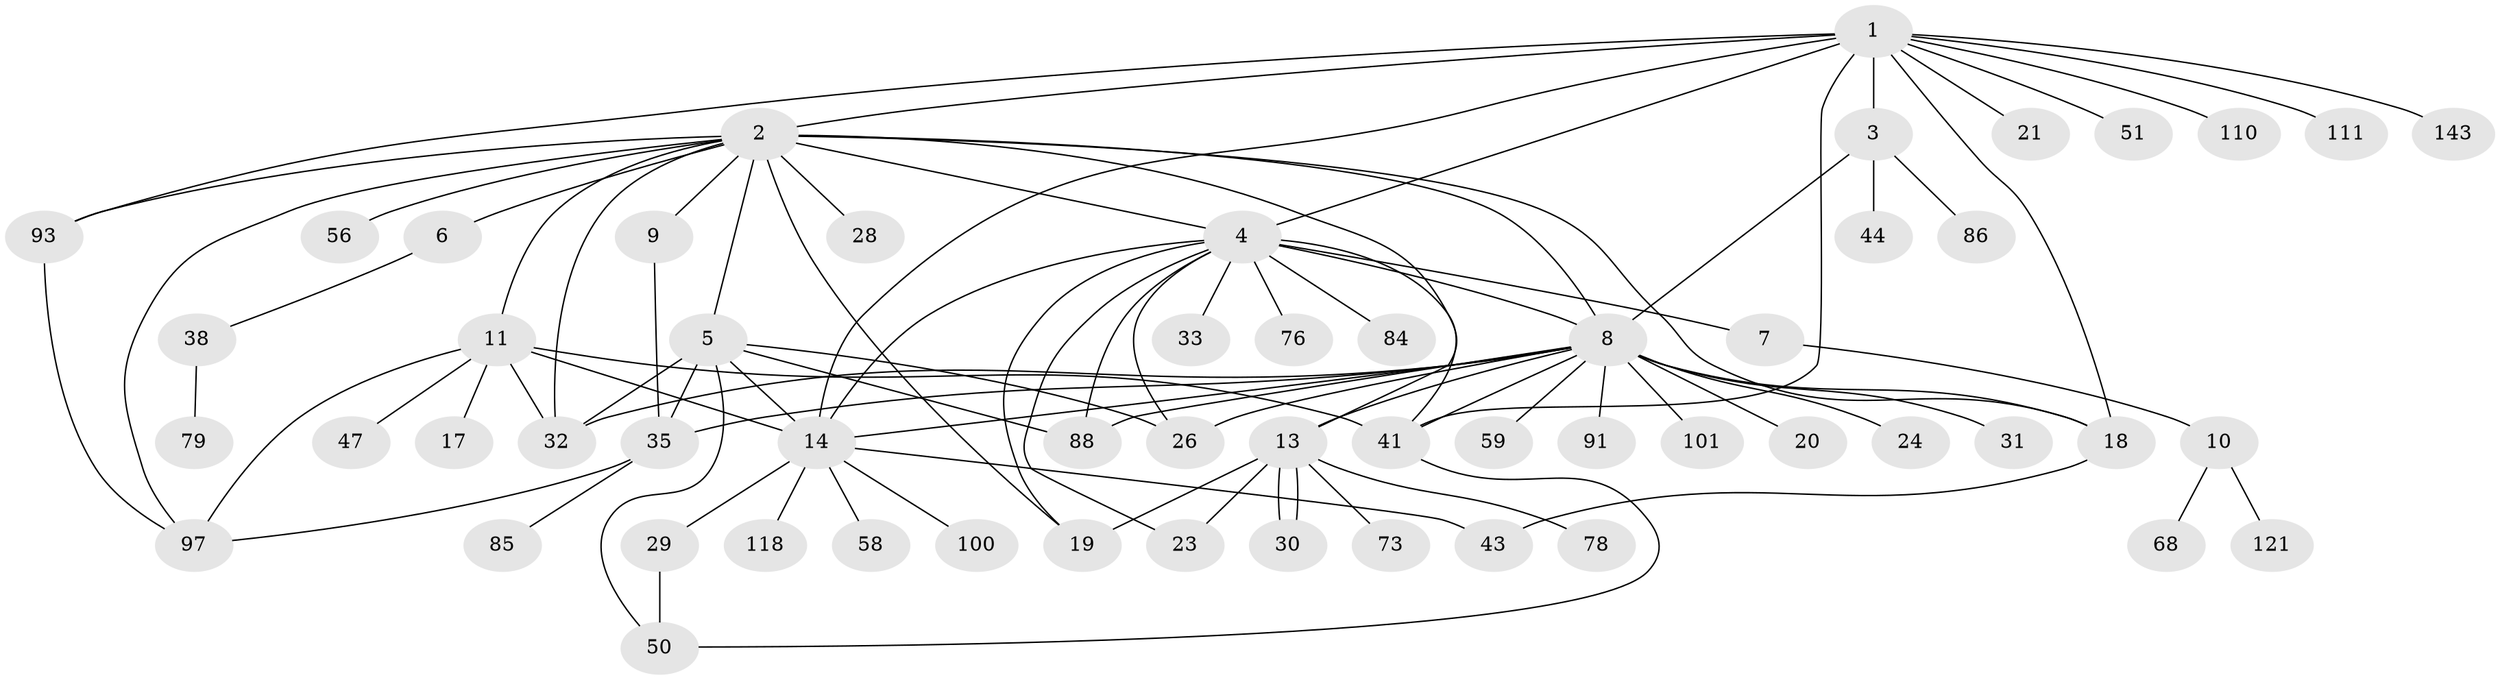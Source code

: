 // original degree distribution, {12: 0.006993006993006993, 13: 0.006993006993006993, 4: 0.06293706293706294, 16: 0.006993006993006993, 5: 0.04195804195804196, 2: 0.17482517482517482, 9: 0.006993006993006993, 3: 0.13986013986013987, 8: 0.013986013986013986, 10: 0.02097902097902098, 17: 0.006993006993006993, 1: 0.4965034965034965, 6: 0.013986013986013986}
// Generated by graph-tools (version 1.1) at 2025/18/03/04/25 18:18:03]
// undirected, 57 vertices, 89 edges
graph export_dot {
graph [start="1"]
  node [color=gray90,style=filled];
  1 [super="+82+12+80"];
  2 [super="+133+94+40+123+15"];
  3;
  4 [super="+42+54+62+45"];
  5 [super="+34"];
  6;
  7;
  8 [super="+16+53+109"];
  9;
  10;
  11 [super="+107+116+25"];
  13 [super="+57+70"];
  14 [super="+22+69+27"];
  17;
  18 [super="+49+55"];
  19 [super="+36"];
  20;
  21;
  23 [super="+117+138"];
  24 [super="+60"];
  26 [super="+39+72"];
  28;
  29 [super="+112+37"];
  30;
  31 [super="+131+65"];
  32 [super="+63"];
  33;
  35 [super="+125+103+75"];
  38;
  41 [super="+64"];
  43;
  44;
  47 [super="+52+105+135"];
  50 [super="+129"];
  51;
  56;
  58;
  59;
  68 [super="+114"];
  73;
  76 [super="+99+81"];
  78;
  79;
  84;
  85;
  86;
  88;
  91 [super="+126"];
  93 [super="+108"];
  97 [super="+137"];
  100;
  101;
  110;
  111;
  118;
  121;
  143;
  1 -- 2;
  1 -- 3;
  1 -- 4 [weight=2];
  1 -- 14;
  1 -- 41;
  1 -- 93;
  1 -- 110;
  1 -- 143;
  1 -- 18;
  1 -- 51;
  1 -- 21;
  1 -- 111;
  2 -- 4;
  2 -- 5;
  2 -- 6;
  2 -- 9;
  2 -- 11;
  2 -- 13;
  2 -- 93;
  2 -- 97;
  2 -- 19;
  2 -- 56;
  2 -- 28;
  2 -- 32;
  2 -- 18;
  2 -- 8 [weight=2];
  3 -- 8;
  3 -- 44;
  3 -- 86;
  4 -- 7;
  4 -- 26;
  4 -- 33;
  4 -- 84;
  4 -- 88;
  4 -- 8 [weight=3];
  4 -- 19 [weight=3];
  4 -- 23;
  4 -- 76;
  4 -- 41;
  4 -- 14;
  5 -- 14;
  5 -- 35;
  5 -- 50;
  5 -- 32;
  5 -- 26;
  5 -- 88;
  6 -- 38;
  7 -- 10;
  8 -- 31;
  8 -- 18 [weight=3];
  8 -- 32;
  8 -- 35;
  8 -- 101;
  8 -- 59;
  8 -- 14;
  8 -- 20;
  8 -- 24;
  8 -- 26;
  8 -- 91;
  8 -- 88;
  8 -- 13;
  8 -- 41;
  9 -- 35;
  10 -- 68;
  10 -- 121;
  11 -- 14;
  11 -- 17;
  11 -- 47;
  11 -- 32;
  11 -- 97;
  11 -- 41;
  13 -- 23;
  13 -- 30;
  13 -- 30;
  13 -- 73;
  13 -- 78;
  13 -- 19 [weight=2];
  14 -- 58;
  14 -- 100;
  14 -- 118;
  14 -- 43;
  14 -- 29;
  18 -- 43;
  29 -- 50;
  35 -- 85;
  35 -- 97;
  38 -- 79;
  41 -- 50;
  93 -- 97;
}
